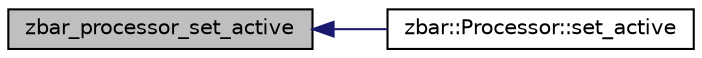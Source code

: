 digraph G
{
  edge [fontname="Helvetica",fontsize="10",labelfontname="Helvetica",labelfontsize="10"];
  node [fontname="Helvetica",fontsize="10",shape=record];
  rankdir=LR;
  Node1 [label="zbar_processor_set_active",height=0.2,width=0.4,color="black", fillcolor="grey75", style="filled" fontcolor="black"];
  Node1 -> Node2 [dir=back,color="midnightblue",fontsize="10",style="solid"];
  Node2 [label="zbar::Processor::set_active",height=0.2,width=0.4,color="black", fillcolor="white", style="filled",URL="$classzbar_1_1_processor.html#a4d4d90ad39b9ee90d523f5abc582bffb"];
}
